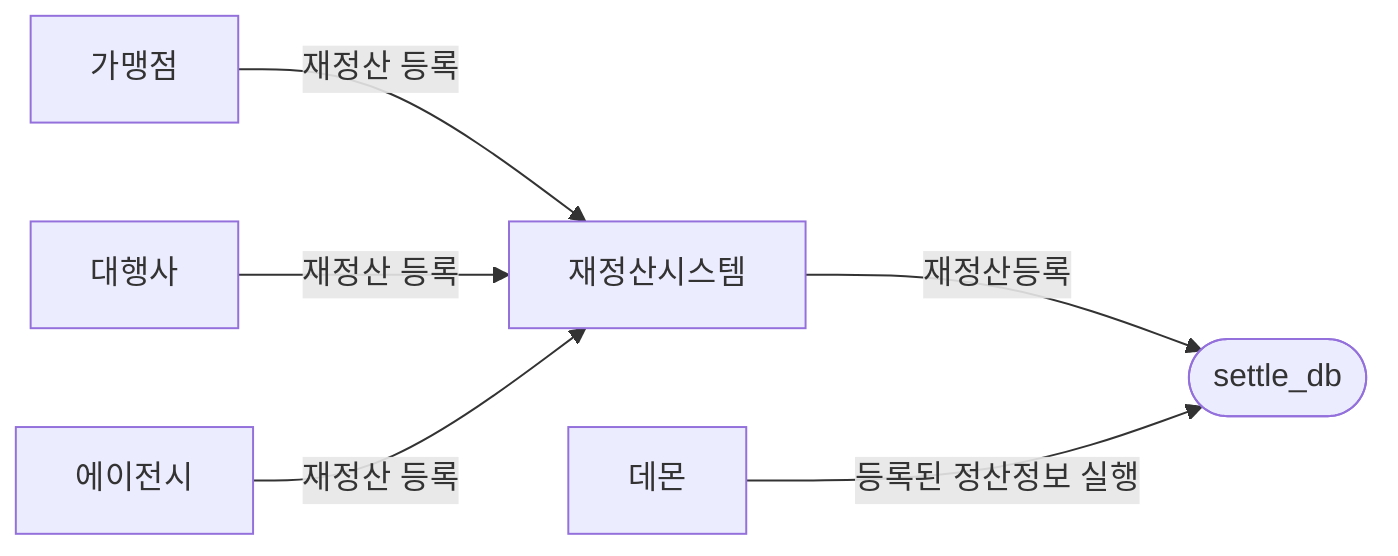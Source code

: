 flowchart LR
%% 재정산 플로우
가맹점["가맹점"]
대행사["대행사"]
에이전시["에이전시"]
재정산시스템[재정산시스템]
settle_db([settle_db])
데몬[데몬]
가맹점 --> |재정산 등록| 재정산시스템
대행사 --> |재정산 등록| 재정산시스템
에이전시 --> |재정산 등록| 재정산시스템
재정산시스템 --> |재정산등록| settle_db
데몬 --> |등록된 정산정보 실행| settle_db